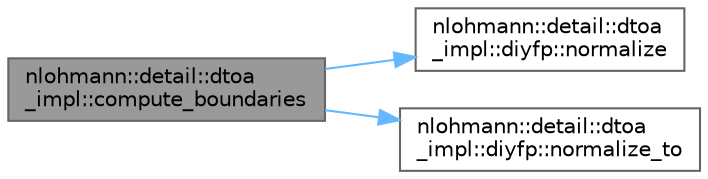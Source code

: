 digraph "nlohmann::detail::dtoa_impl::compute_boundaries"
{
 // LATEX_PDF_SIZE
  bgcolor="transparent";
  edge [fontname=Helvetica,fontsize=10,labelfontname=Helvetica,labelfontsize=10];
  node [fontname=Helvetica,fontsize=10,shape=box,height=0.2,width=0.4];
  rankdir="LR";
  Node1 [label="nlohmann::detail::dtoa\l_impl::compute_boundaries",height=0.2,width=0.4,color="gray40", fillcolor="grey60", style="filled", fontcolor="black",tooltip=" "];
  Node1 -> Node2 [color="steelblue1",style="solid"];
  Node2 [label="nlohmann::detail::dtoa\l_impl::diyfp::normalize",height=0.2,width=0.4,color="grey40", fillcolor="white", style="filled",URL="$a02043.html#a2246b5b40c7c6992153ef174063d6aa6",tooltip="normalize x such that the significand is >= 2^(q-1)"];
  Node1 -> Node3 [color="steelblue1",style="solid"];
  Node3 [label="nlohmann::detail::dtoa\l_impl::diyfp::normalize_to",height=0.2,width=0.4,color="grey40", fillcolor="white", style="filled",URL="$a02043.html#a6b6665e467ebabe0c0f7418d3fe4b118",tooltip="normalize x such that the result has the exponent E"];
}
